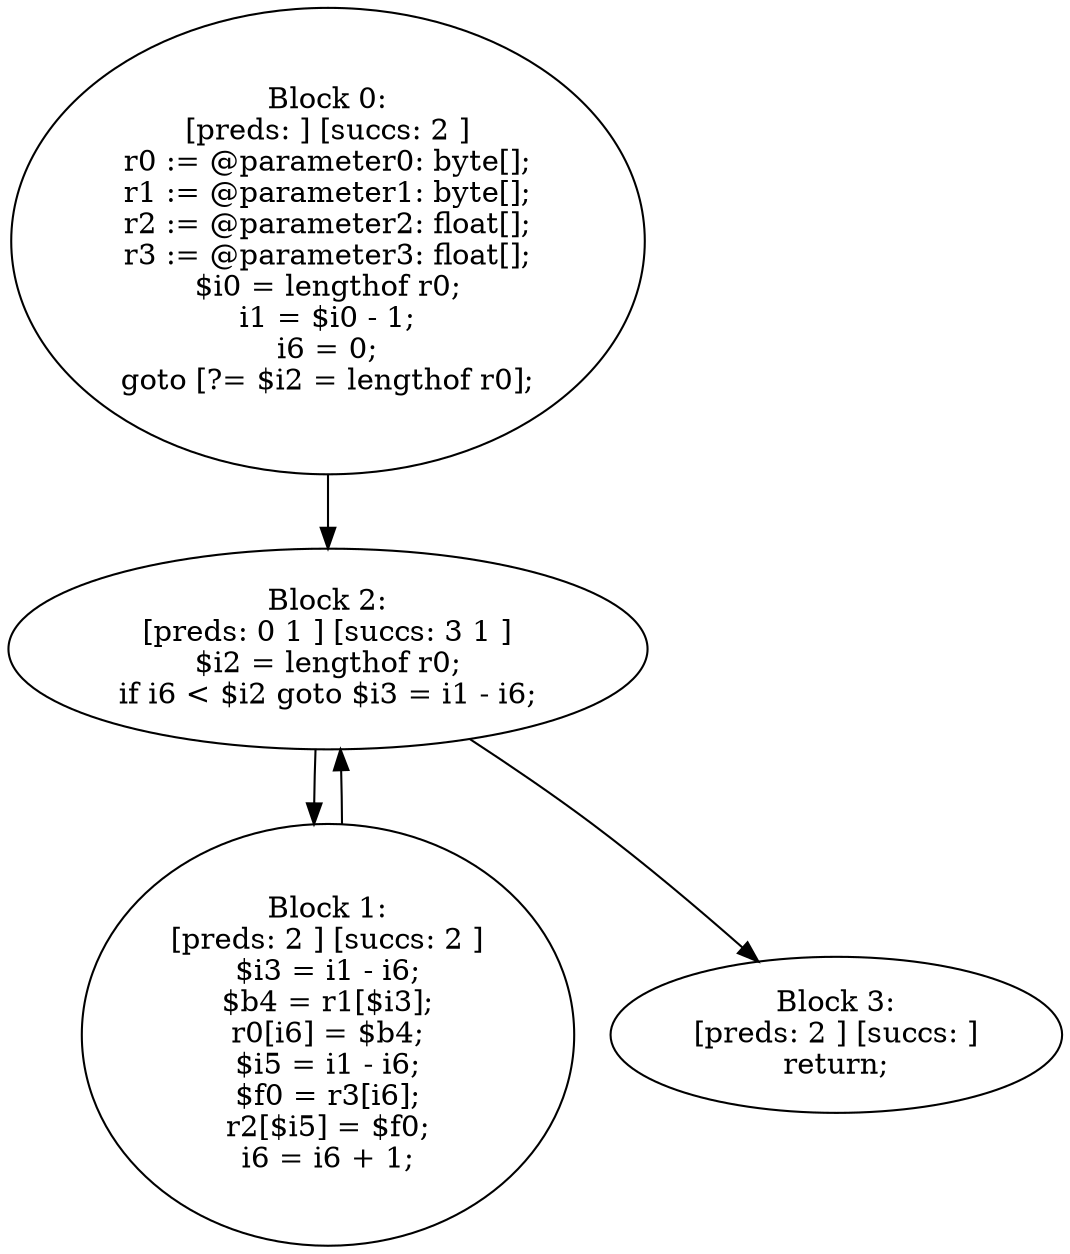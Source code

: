 digraph "unitGraph" {
    "Block 0:
[preds: ] [succs: 2 ]
r0 := @parameter0: byte[];
r1 := @parameter1: byte[];
r2 := @parameter2: float[];
r3 := @parameter3: float[];
$i0 = lengthof r0;
i1 = $i0 - 1;
i6 = 0;
goto [?= $i2 = lengthof r0];
"
    "Block 1:
[preds: 2 ] [succs: 2 ]
$i3 = i1 - i6;
$b4 = r1[$i3];
r0[i6] = $b4;
$i5 = i1 - i6;
$f0 = r3[i6];
r2[$i5] = $f0;
i6 = i6 + 1;
"
    "Block 2:
[preds: 0 1 ] [succs: 3 1 ]
$i2 = lengthof r0;
if i6 < $i2 goto $i3 = i1 - i6;
"
    "Block 3:
[preds: 2 ] [succs: ]
return;
"
    "Block 0:
[preds: ] [succs: 2 ]
r0 := @parameter0: byte[];
r1 := @parameter1: byte[];
r2 := @parameter2: float[];
r3 := @parameter3: float[];
$i0 = lengthof r0;
i1 = $i0 - 1;
i6 = 0;
goto [?= $i2 = lengthof r0];
"->"Block 2:
[preds: 0 1 ] [succs: 3 1 ]
$i2 = lengthof r0;
if i6 < $i2 goto $i3 = i1 - i6;
";
    "Block 1:
[preds: 2 ] [succs: 2 ]
$i3 = i1 - i6;
$b4 = r1[$i3];
r0[i6] = $b4;
$i5 = i1 - i6;
$f0 = r3[i6];
r2[$i5] = $f0;
i6 = i6 + 1;
"->"Block 2:
[preds: 0 1 ] [succs: 3 1 ]
$i2 = lengthof r0;
if i6 < $i2 goto $i3 = i1 - i6;
";
    "Block 2:
[preds: 0 1 ] [succs: 3 1 ]
$i2 = lengthof r0;
if i6 < $i2 goto $i3 = i1 - i6;
"->"Block 3:
[preds: 2 ] [succs: ]
return;
";
    "Block 2:
[preds: 0 1 ] [succs: 3 1 ]
$i2 = lengthof r0;
if i6 < $i2 goto $i3 = i1 - i6;
"->"Block 1:
[preds: 2 ] [succs: 2 ]
$i3 = i1 - i6;
$b4 = r1[$i3];
r0[i6] = $b4;
$i5 = i1 - i6;
$f0 = r3[i6];
r2[$i5] = $f0;
i6 = i6 + 1;
";
}
